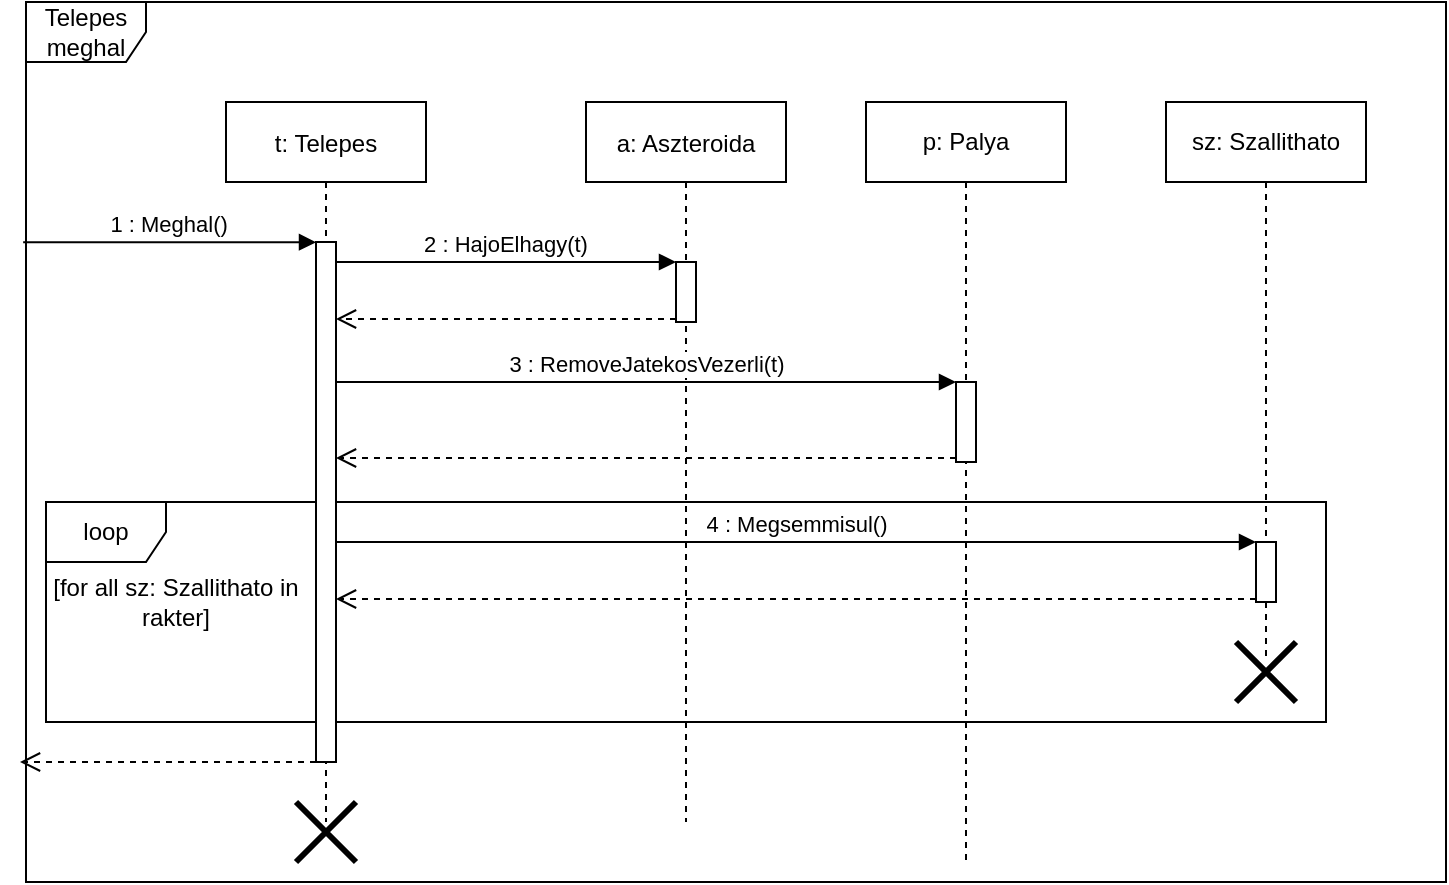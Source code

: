 <mxfile version="14.4.3" type="github">
  <diagram id="kgpKYQtTHZ0yAKxKKP6v" name="Page-1">
    <mxGraphModel dx="784" dy="507" grid="1" gridSize="10" guides="1" tooltips="1" connect="1" arrows="1" fold="1" page="1" pageScale="1" pageWidth="850" pageHeight="1100" math="0" shadow="0">
      <root>
        <mxCell id="0" />
        <mxCell id="1" parent="0" />
        <mxCell id="z6A923XRCw42dTvtaTHA-1" value="Telepes meghal" style="shape=umlFrame;whiteSpace=wrap;html=1;" vertex="1" parent="1">
          <mxGeometry x="20" y="30" width="710" height="440" as="geometry" />
        </mxCell>
        <mxCell id="E1oNnqgQ1YplHponmI9e-6" value="loop" style="shape=umlFrame;whiteSpace=wrap;html=1;" parent="1" vertex="1">
          <mxGeometry x="30" y="280" width="640" height="110" as="geometry" />
        </mxCell>
        <mxCell id="3nuBFxr9cyL0pnOWT2aG-1" value="t: Telepes" style="shape=umlLifeline;perimeter=lifelinePerimeter;container=1;collapsible=0;recursiveResize=0;rounded=0;shadow=0;strokeWidth=1;" parent="1" vertex="1">
          <mxGeometry x="120" y="80" width="100" height="360" as="geometry" />
        </mxCell>
        <mxCell id="3nuBFxr9cyL0pnOWT2aG-2" value="" style="points=[];perimeter=orthogonalPerimeter;rounded=0;shadow=0;strokeWidth=1;" parent="3nuBFxr9cyL0pnOWT2aG-1" vertex="1">
          <mxGeometry x="45" y="70" width="10" height="260" as="geometry" />
        </mxCell>
        <mxCell id="3nuBFxr9cyL0pnOWT2aG-5" value="a: Aszteroida" style="shape=umlLifeline;perimeter=lifelinePerimeter;container=1;collapsible=0;recursiveResize=0;rounded=0;shadow=0;strokeWidth=1;" parent="1" vertex="1">
          <mxGeometry x="300" y="80" width="100" height="360" as="geometry" />
        </mxCell>
        <mxCell id="3nuBFxr9cyL0pnOWT2aG-6" value="" style="points=[];perimeter=orthogonalPerimeter;rounded=0;shadow=0;strokeWidth=1;" parent="3nuBFxr9cyL0pnOWT2aG-5" vertex="1">
          <mxGeometry x="45" y="80" width="10" height="30" as="geometry" />
        </mxCell>
        <mxCell id="3nuBFxr9cyL0pnOWT2aG-7" value="" style="verticalAlign=bottom;endArrow=open;dashed=1;endSize=8;exitX=0;exitY=0.95;shadow=0;strokeWidth=1;" parent="1" source="3nuBFxr9cyL0pnOWT2aG-6" target="3nuBFxr9cyL0pnOWT2aG-2" edge="1">
          <mxGeometry relative="1" as="geometry">
            <mxPoint x="275" y="236" as="targetPoint" />
          </mxGeometry>
        </mxCell>
        <mxCell id="3nuBFxr9cyL0pnOWT2aG-8" value="2 : HajoElhagy(t)" style="verticalAlign=bottom;endArrow=block;entryX=0;entryY=0;shadow=0;strokeWidth=1;" parent="1" source="3nuBFxr9cyL0pnOWT2aG-2" target="3nuBFxr9cyL0pnOWT2aG-6" edge="1">
          <mxGeometry relative="1" as="geometry">
            <mxPoint x="275" y="160" as="sourcePoint" />
          </mxGeometry>
        </mxCell>
        <mxCell id="E1oNnqgQ1YplHponmI9e-1" value="p: Palya" style="shape=umlLifeline;perimeter=lifelinePerimeter;whiteSpace=wrap;html=1;container=1;collapsible=0;recursiveResize=0;outlineConnect=0;" parent="1" vertex="1">
          <mxGeometry x="440" y="80" width="100" height="380" as="geometry" />
        </mxCell>
        <mxCell id="E1oNnqgQ1YplHponmI9e-3" value="" style="html=1;points=[];perimeter=orthogonalPerimeter;" parent="E1oNnqgQ1YplHponmI9e-1" vertex="1">
          <mxGeometry x="45" y="140" width="10" height="40" as="geometry" />
        </mxCell>
        <mxCell id="E1oNnqgQ1YplHponmI9e-2" value="sz: Szallithato" style="shape=umlLifeline;perimeter=lifelinePerimeter;whiteSpace=wrap;html=1;container=1;collapsible=0;recursiveResize=0;outlineConnect=0;" parent="1" vertex="1">
          <mxGeometry x="590" y="80" width="100" height="280" as="geometry" />
        </mxCell>
        <mxCell id="E1oNnqgQ1YplHponmI9e-8" value="" style="html=1;points=[];perimeter=orthogonalPerimeter;" parent="E1oNnqgQ1YplHponmI9e-2" vertex="1">
          <mxGeometry x="45" y="220" width="10" height="30" as="geometry" />
        </mxCell>
        <mxCell id="E1oNnqgQ1YplHponmI9e-4" value="3 : RemoveJatekosVezerli(t)" style="html=1;verticalAlign=bottom;endArrow=block;entryX=0;entryY=0;" parent="1" source="3nuBFxr9cyL0pnOWT2aG-2" target="E1oNnqgQ1YplHponmI9e-3" edge="1">
          <mxGeometry relative="1" as="geometry">
            <mxPoint x="410" y="210" as="sourcePoint" />
          </mxGeometry>
        </mxCell>
        <mxCell id="E1oNnqgQ1YplHponmI9e-5" value="" style="html=1;verticalAlign=bottom;endArrow=open;dashed=1;endSize=8;exitX=0;exitY=0.95;" parent="1" source="E1oNnqgQ1YplHponmI9e-3" target="3nuBFxr9cyL0pnOWT2aG-2" edge="1">
          <mxGeometry relative="1" as="geometry">
            <mxPoint x="410" y="286" as="targetPoint" />
          </mxGeometry>
        </mxCell>
        <mxCell id="E1oNnqgQ1YplHponmI9e-7" value="[for all sz: Szallithato in rakter]" style="text;html=1;strokeColor=none;fillColor=none;align=center;verticalAlign=middle;whiteSpace=wrap;rounded=0;" parent="1" vertex="1">
          <mxGeometry x="30" y="320" width="130" height="20" as="geometry" />
        </mxCell>
        <mxCell id="E1oNnqgQ1YplHponmI9e-9" value="4 : Megsemmisul()" style="html=1;verticalAlign=bottom;endArrow=block;entryX=0;entryY=0;" parent="1" source="3nuBFxr9cyL0pnOWT2aG-2" target="E1oNnqgQ1YplHponmI9e-8" edge="1">
          <mxGeometry relative="1" as="geometry">
            <mxPoint x="560" y="320" as="sourcePoint" />
          </mxGeometry>
        </mxCell>
        <mxCell id="E1oNnqgQ1YplHponmI9e-10" value="" style="html=1;verticalAlign=bottom;endArrow=open;dashed=1;endSize=8;exitX=0;exitY=0.95;" parent="1" source="E1oNnqgQ1YplHponmI9e-8" target="3nuBFxr9cyL0pnOWT2aG-2" edge="1">
          <mxGeometry relative="1" as="geometry">
            <mxPoint x="560" y="396" as="targetPoint" />
          </mxGeometry>
        </mxCell>
        <mxCell id="E1oNnqgQ1YplHponmI9e-11" value="" style="shape=umlDestroy;whiteSpace=wrap;html=1;strokeWidth=3;" parent="1" vertex="1">
          <mxGeometry x="625" y="350" width="30" height="30" as="geometry" />
        </mxCell>
        <mxCell id="E1oNnqgQ1YplHponmI9e-12" value="" style="html=1;verticalAlign=bottom;endArrow=open;dashed=1;endSize=8;" parent="1" source="3nuBFxr9cyL0pnOWT2aG-2" edge="1">
          <mxGeometry relative="1" as="geometry">
            <mxPoint x="460" y="250" as="sourcePoint" />
            <mxPoint x="17" y="410" as="targetPoint" />
            <mxPoint as="offset" />
          </mxGeometry>
        </mxCell>
        <mxCell id="E1oNnqgQ1YplHponmI9e-13" value="" style="shape=umlDestroy;whiteSpace=wrap;html=1;strokeWidth=3;" parent="1" vertex="1">
          <mxGeometry x="155" y="430" width="30" height="30" as="geometry" />
        </mxCell>
        <mxCell id="3nuBFxr9cyL0pnOWT2aG-3" value="1 : Meghal()" style="verticalAlign=bottom;startArrow=none;endArrow=block;startSize=8;shadow=0;strokeWidth=1;startFill=0;exitX=-0.002;exitY=0.273;exitDx=0;exitDy=0;exitPerimeter=0;" parent="1" target="3nuBFxr9cyL0pnOWT2aG-2" edge="1" source="z6A923XRCw42dTvtaTHA-1">
          <mxGeometry relative="1" as="geometry">
            <mxPoint x="50" y="150" as="sourcePoint" />
          </mxGeometry>
        </mxCell>
      </root>
    </mxGraphModel>
  </diagram>
</mxfile>
